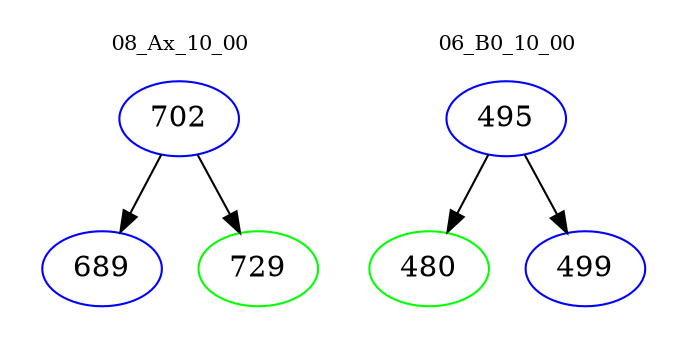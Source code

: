 digraph{
subgraph cluster_0 {
color = white
label = "08_Ax_10_00";
fontsize=10;
T0_702 [label="702", color="blue"]
T0_702 -> T0_689 [color="black"]
T0_689 [label="689", color="blue"]
T0_702 -> T0_729 [color="black"]
T0_729 [label="729", color="green"]
}
subgraph cluster_1 {
color = white
label = "06_B0_10_00";
fontsize=10;
T1_495 [label="495", color="blue"]
T1_495 -> T1_480 [color="black"]
T1_480 [label="480", color="green"]
T1_495 -> T1_499 [color="black"]
T1_499 [label="499", color="blue"]
}
}
